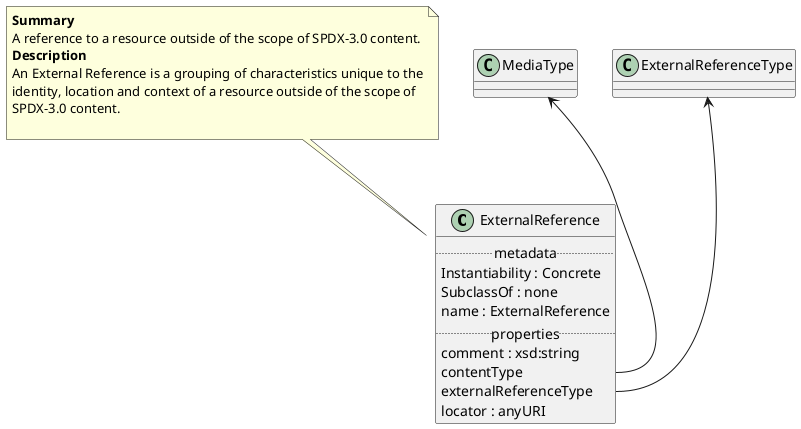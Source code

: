 @startuml
class ExternalReference {
.. metadata ..
    Instantiability : Concrete
    SubclassOf : none
    name : ExternalReference
.. properties ..
    comment : xsd:string
    contentType
    externalReferenceType
    locator : anyURI
}
note top of ExternalReference
<b>Summary</b>
A reference to a resource outside of the scope of SPDX-3.0 content.
<b>Description</b>
An External Reference is a grouping of characteristics unique to the
identity, location and context of a resource outside of the scope of
SPDX-3.0 content.

end note
"MediaType" <-- "ExternalReference::contentType"
"ExternalReferenceType" <-- "ExternalReference::externalReferenceType"
@enduml
